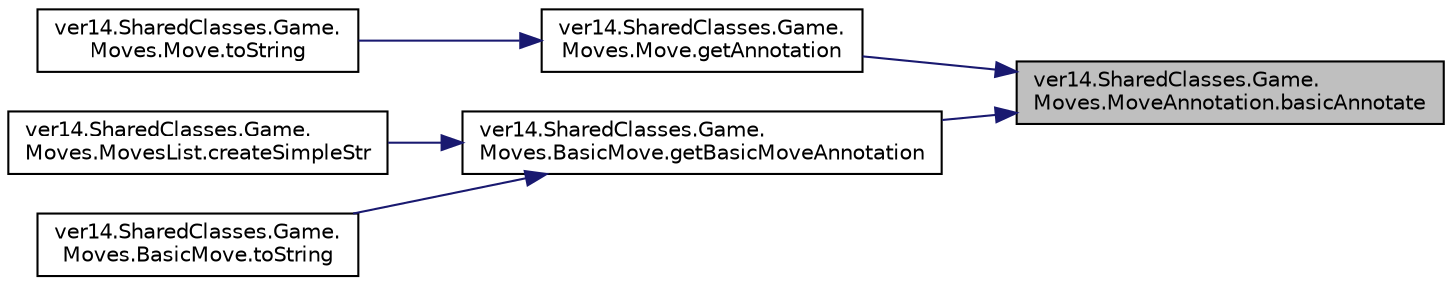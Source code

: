 digraph "ver14.SharedClasses.Game.Moves.MoveAnnotation.basicAnnotate"
{
 // LATEX_PDF_SIZE
  edge [fontname="Helvetica",fontsize="10",labelfontname="Helvetica",labelfontsize="10"];
  node [fontname="Helvetica",fontsize="10",shape=record];
  rankdir="RL";
  Node1 [label="ver14.SharedClasses.Game.\lMoves.MoveAnnotation.basicAnnotate",height=0.2,width=0.4,color="black", fillcolor="grey75", style="filled", fontcolor="black",tooltip=" "];
  Node1 -> Node2 [dir="back",color="midnightblue",fontsize="10",style="solid"];
  Node2 [label="ver14.SharedClasses.Game.\lMoves.Move.getAnnotation",height=0.2,width=0.4,color="black", fillcolor="white", style="filled",URL="$classver14_1_1_shared_classes_1_1_game_1_1_moves_1_1_move.html#a3b2780bffffc51dd8fa11db11de608c8",tooltip=" "];
  Node2 -> Node3 [dir="back",color="midnightblue",fontsize="10",style="solid"];
  Node3 [label="ver14.SharedClasses.Game.\lMoves.Move.toString",height=0.2,width=0.4,color="black", fillcolor="white", style="filled",URL="$classver14_1_1_shared_classes_1_1_game_1_1_moves_1_1_move.html#a61b6f0e2a074a229a9c7526371295e4c",tooltip=" "];
  Node1 -> Node4 [dir="back",color="midnightblue",fontsize="10",style="solid"];
  Node4 [label="ver14.SharedClasses.Game.\lMoves.BasicMove.getBasicMoveAnnotation",height=0.2,width=0.4,color="black", fillcolor="white", style="filled",URL="$classver14_1_1_shared_classes_1_1_game_1_1_moves_1_1_basic_move.html#aa957afd0d40c5d4ffa87fa5b3eea2508",tooltip=" "];
  Node4 -> Node5 [dir="back",color="midnightblue",fontsize="10",style="solid"];
  Node5 [label="ver14.SharedClasses.Game.\lMoves.MovesList.createSimpleStr",height=0.2,width=0.4,color="black", fillcolor="white", style="filled",URL="$classver14_1_1_shared_classes_1_1_game_1_1_moves_1_1_moves_list.html#ac05ccbee7294dca2bd774e038366af82",tooltip=" "];
  Node4 -> Node6 [dir="back",color="midnightblue",fontsize="10",style="solid"];
  Node6 [label="ver14.SharedClasses.Game.\lMoves.BasicMove.toString",height=0.2,width=0.4,color="black", fillcolor="white", style="filled",URL="$classver14_1_1_shared_classes_1_1_game_1_1_moves_1_1_basic_move.html#a341bb54a2242af2bd5175408456a7a66",tooltip=" "];
}
